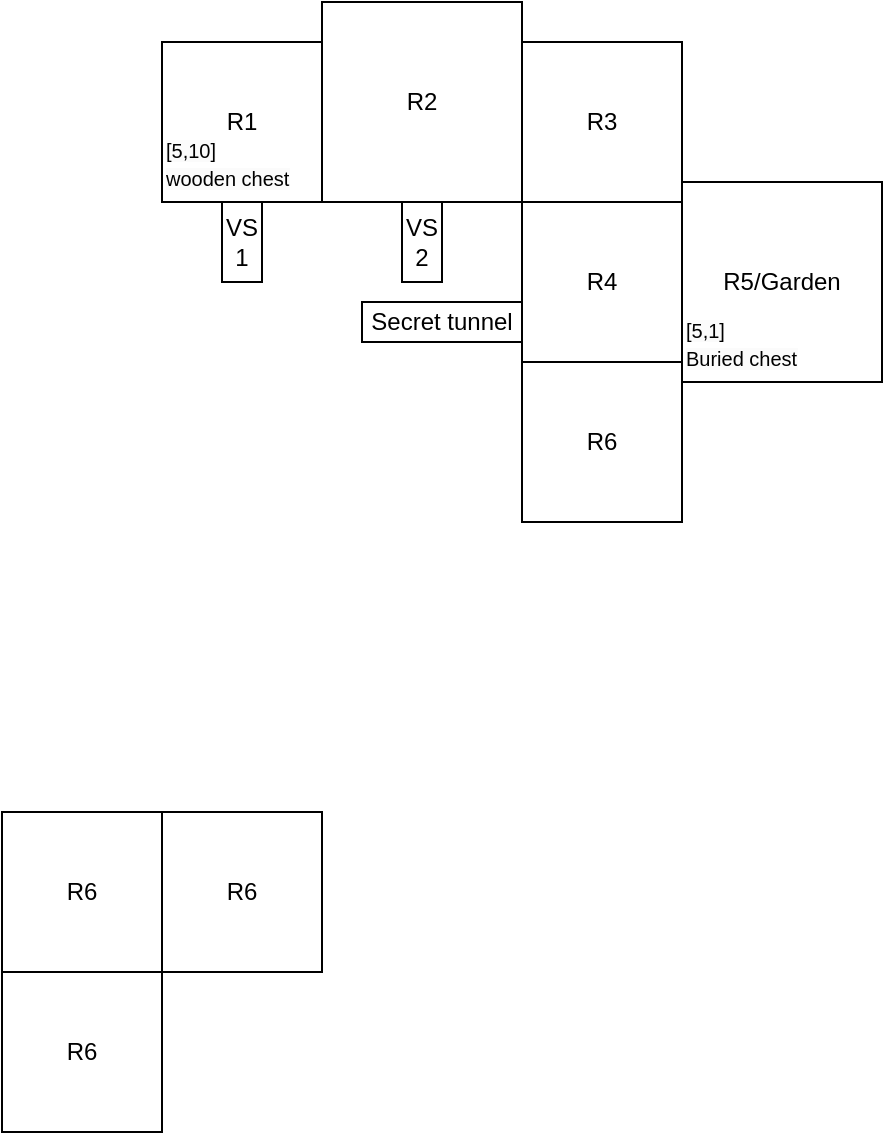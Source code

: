 <mxfile version="22.1.18" type="github">
  <diagram name="Page-1" id="nAj4HINMpVazHK5JUwZJ">
    <mxGraphModel dx="1376" dy="588" grid="1" gridSize="10" guides="1" tooltips="1" connect="1" arrows="1" fold="1" page="1" pageScale="1" pageWidth="827" pageHeight="1169" math="0" shadow="0">
      <root>
        <mxCell id="0" />
        <mxCell id="1" parent="0" />
        <mxCell id="NBxeqcyU9XwArK3hJGgh-1" value="R1" style="whiteSpace=wrap;html=1;aspect=fixed;" vertex="1" parent="1">
          <mxGeometry x="320" y="160" width="80" height="80" as="geometry" />
        </mxCell>
        <mxCell id="NBxeqcyU9XwArK3hJGgh-2" value="R2" style="whiteSpace=wrap;html=1;aspect=fixed;" vertex="1" parent="1">
          <mxGeometry x="400" y="140" width="100" height="100" as="geometry" />
        </mxCell>
        <mxCell id="NBxeqcyU9XwArK3hJGgh-3" value="R3" style="whiteSpace=wrap;html=1;aspect=fixed;" vertex="1" parent="1">
          <mxGeometry x="500" y="160" width="80" height="80" as="geometry" />
        </mxCell>
        <mxCell id="NBxeqcyU9XwArK3hJGgh-4" value="R4" style="whiteSpace=wrap;html=1;aspect=fixed;" vertex="1" parent="1">
          <mxGeometry x="500" y="240" width="80" height="80" as="geometry" />
        </mxCell>
        <mxCell id="NBxeqcyU9XwArK3hJGgh-5" value="R5/Garden" style="whiteSpace=wrap;html=1;aspect=fixed;" vertex="1" parent="1">
          <mxGeometry x="580" y="230" width="100" height="100" as="geometry" />
        </mxCell>
        <mxCell id="NBxeqcyU9XwArK3hJGgh-6" value="R6" style="whiteSpace=wrap;html=1;aspect=fixed;" vertex="1" parent="1">
          <mxGeometry x="500" y="320" width="80" height="80" as="geometry" />
        </mxCell>
        <mxCell id="NBxeqcyU9XwArK3hJGgh-9" value="VS&lt;br&gt;2" style="rounded=0;whiteSpace=wrap;html=1;" vertex="1" parent="1">
          <mxGeometry x="440" y="240" width="20" height="40" as="geometry" />
        </mxCell>
        <mxCell id="NBxeqcyU9XwArK3hJGgh-10" value="VS&lt;br&gt;1" style="rounded=0;whiteSpace=wrap;html=1;" vertex="1" parent="1">
          <mxGeometry x="350" y="240" width="20" height="40" as="geometry" />
        </mxCell>
        <mxCell id="NBxeqcyU9XwArK3hJGgh-11" value="Secret tunnel" style="rounded=0;whiteSpace=wrap;html=1;" vertex="1" parent="1">
          <mxGeometry x="420" y="290" width="80" height="20" as="geometry" />
        </mxCell>
        <mxCell id="NBxeqcyU9XwArK3hJGgh-20" value="&lt;span style=&quot;color: rgb(0, 0, 0); font-family: Helvetica; font-size: 10px; font-style: normal; font-variant-ligatures: normal; font-variant-caps: normal; font-weight: 400; letter-spacing: normal; orphans: 2; text-align: center; text-indent: 0px; text-transform: none; widows: 2; word-spacing: 0px; -webkit-text-stroke-width: 0px; background-color: rgb(251, 251, 251); text-decoration-thickness: initial; text-decoration-style: initial; text-decoration-color: initial; float: none; display: inline !important;&quot;&gt;[5,1]&lt;/span&gt;&lt;br style=&quot;border-color: var(--border-color); color: rgb(0, 0, 0); font-family: Helvetica; font-size: 10px; font-style: normal; font-variant-ligatures: normal; font-variant-caps: normal; font-weight: 400; letter-spacing: normal; orphans: 2; text-align: center; text-indent: 0px; text-transform: none; widows: 2; word-spacing: 0px; -webkit-text-stroke-width: 0px; background-color: rgb(251, 251, 251); text-decoration-thickness: initial; text-decoration-style: initial; text-decoration-color: initial;&quot;&gt;&lt;span style=&quot;color: rgb(0, 0, 0); font-family: Helvetica; font-size: 10px; font-style: normal; font-variant-ligatures: normal; font-variant-caps: normal; font-weight: 400; letter-spacing: normal; orphans: 2; text-align: center; text-indent: 0px; text-transform: none; widows: 2; word-spacing: 0px; -webkit-text-stroke-width: 0px; background-color: rgb(251, 251, 251); text-decoration-thickness: initial; text-decoration-style: initial; text-decoration-color: initial; float: none; display: inline !important;&quot;&gt;Buried chest&lt;/span&gt;" style="text;whiteSpace=wrap;html=1;" vertex="1" parent="1">
          <mxGeometry x="580" y="290" width="100" height="50" as="geometry" />
        </mxCell>
        <mxCell id="NBxeqcyU9XwArK3hJGgh-21" value="&lt;span style=&quot;color: rgb(0, 0, 0); font-family: Helvetica; font-size: 10px; font-style: normal; font-variant-ligatures: normal; font-variant-caps: normal; font-weight: 400; letter-spacing: normal; orphans: 2; text-align: center; text-indent: 0px; text-transform: none; widows: 2; word-spacing: 0px; -webkit-text-stroke-width: 0px; background-color: rgb(251, 251, 251); text-decoration-thickness: initial; text-decoration-style: initial; text-decoration-color: initial; float: none; display: inline !important;&quot;&gt;[5,10]&lt;/span&gt;&lt;br style=&quot;border-color: var(--border-color); color: rgb(0, 0, 0); font-family: Helvetica; font-size: 10px; font-style: normal; font-variant-ligatures: normal; font-variant-caps: normal; font-weight: 400; letter-spacing: normal; orphans: 2; text-align: center; text-indent: 0px; text-transform: none; widows: 2; word-spacing: 0px; -webkit-text-stroke-width: 0px; background-color: rgb(251, 251, 251); text-decoration-thickness: initial; text-decoration-style: initial; text-decoration-color: initial;&quot;&gt;&lt;span style=&quot;color: rgb(0, 0, 0); font-family: Helvetica; font-size: 10px; font-style: normal; font-variant-ligatures: normal; font-variant-caps: normal; font-weight: 400; letter-spacing: normal; orphans: 2; text-align: center; text-indent: 0px; text-transform: none; widows: 2; word-spacing: 0px; -webkit-text-stroke-width: 0px; background-color: rgb(251, 251, 251); text-decoration-thickness: initial; text-decoration-style: initial; text-decoration-color: initial; float: none; display: inline !important;&quot;&gt;wooden chest&lt;/span&gt;" style="text;whiteSpace=wrap;html=1;" vertex="1" parent="1">
          <mxGeometry x="320" y="200" width="100" height="50" as="geometry" />
        </mxCell>
        <mxCell id="NBxeqcyU9XwArK3hJGgh-22" value="R6" style="whiteSpace=wrap;html=1;aspect=fixed;" vertex="1" parent="1">
          <mxGeometry x="240" y="545" width="80" height="80" as="geometry" />
        </mxCell>
        <mxCell id="NBxeqcyU9XwArK3hJGgh-23" value="R6" style="whiteSpace=wrap;html=1;aspect=fixed;" vertex="1" parent="1">
          <mxGeometry x="320" y="545" width="80" height="80" as="geometry" />
        </mxCell>
        <mxCell id="NBxeqcyU9XwArK3hJGgh-24" value="R6" style="whiteSpace=wrap;html=1;aspect=fixed;" vertex="1" parent="1">
          <mxGeometry x="240" y="625" width="80" height="80" as="geometry" />
        </mxCell>
      </root>
    </mxGraphModel>
  </diagram>
</mxfile>
